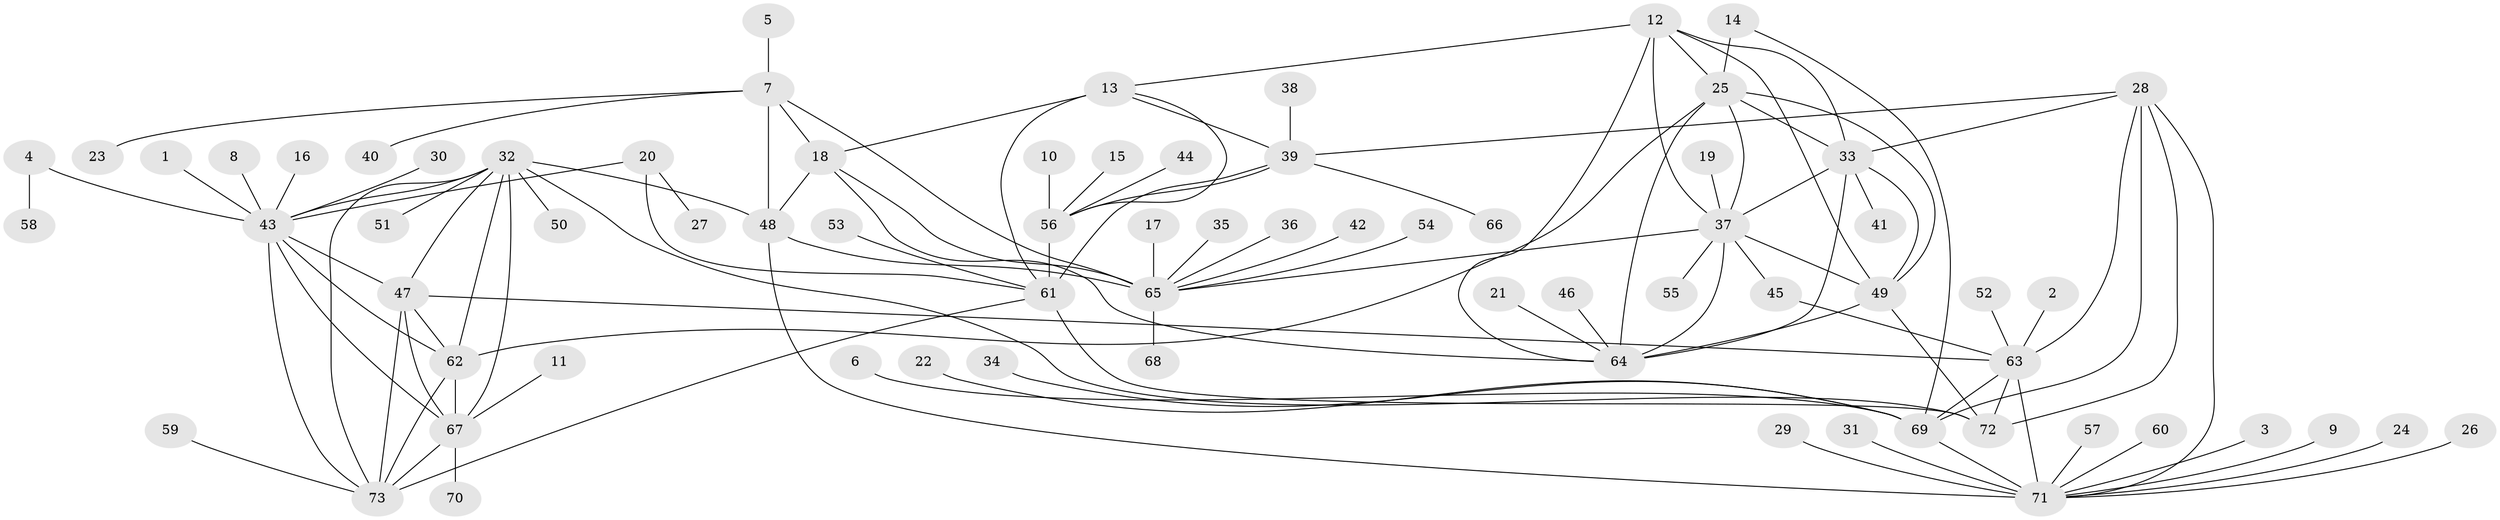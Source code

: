 // original degree distribution, {14: 0.0070921985815602835, 8: 0.06382978723404255, 9: 0.0425531914893617, 12: 0.014184397163120567, 10: 0.0425531914893617, 7: 0.0425531914893617, 13: 0.014184397163120567, 15: 0.0070921985815602835, 6: 0.0070921985815602835, 11: 0.0070921985815602835, 5: 0.0070921985815602835, 1: 0.6099290780141844, 2: 0.10638297872340426, 3: 0.02127659574468085, 4: 0.0070921985815602835}
// Generated by graph-tools (version 1.1) at 2025/02/03/09/25 03:02:36]
// undirected, 73 vertices, 115 edges
graph export_dot {
graph [start="1"]
  node [color=gray90,style=filled];
  1;
  2;
  3;
  4;
  5;
  6;
  7;
  8;
  9;
  10;
  11;
  12;
  13;
  14;
  15;
  16;
  17;
  18;
  19;
  20;
  21;
  22;
  23;
  24;
  25;
  26;
  27;
  28;
  29;
  30;
  31;
  32;
  33;
  34;
  35;
  36;
  37;
  38;
  39;
  40;
  41;
  42;
  43;
  44;
  45;
  46;
  47;
  48;
  49;
  50;
  51;
  52;
  53;
  54;
  55;
  56;
  57;
  58;
  59;
  60;
  61;
  62;
  63;
  64;
  65;
  66;
  67;
  68;
  69;
  70;
  71;
  72;
  73;
  1 -- 43 [weight=1.0];
  2 -- 63 [weight=1.0];
  3 -- 71 [weight=1.0];
  4 -- 43 [weight=1.0];
  4 -- 58 [weight=1.0];
  5 -- 7 [weight=1.0];
  6 -- 69 [weight=1.0];
  7 -- 18 [weight=3.0];
  7 -- 23 [weight=1.0];
  7 -- 40 [weight=1.0];
  7 -- 48 [weight=6.0];
  7 -- 65 [weight=3.0];
  8 -- 43 [weight=1.0];
  9 -- 71 [weight=1.0];
  10 -- 56 [weight=1.0];
  11 -- 67 [weight=1.0];
  12 -- 13 [weight=1.0];
  12 -- 25 [weight=1.0];
  12 -- 33 [weight=1.0];
  12 -- 37 [weight=1.0];
  12 -- 49 [weight=1.0];
  12 -- 64 [weight=2.0];
  13 -- 18 [weight=1.0];
  13 -- 39 [weight=1.0];
  13 -- 56 [weight=2.0];
  13 -- 61 [weight=3.0];
  14 -- 25 [weight=1.0];
  14 -- 69 [weight=1.0];
  15 -- 56 [weight=1.0];
  16 -- 43 [weight=1.0];
  17 -- 65 [weight=1.0];
  18 -- 48 [weight=2.0];
  18 -- 64 [weight=1.0];
  18 -- 65 [weight=1.0];
  19 -- 37 [weight=1.0];
  20 -- 27 [weight=1.0];
  20 -- 43 [weight=1.0];
  20 -- 61 [weight=1.0];
  21 -- 64 [weight=1.0];
  22 -- 69 [weight=1.0];
  24 -- 71 [weight=1.0];
  25 -- 33 [weight=1.0];
  25 -- 37 [weight=1.0];
  25 -- 49 [weight=1.0];
  25 -- 62 [weight=1.0];
  25 -- 64 [weight=2.0];
  26 -- 71 [weight=1.0];
  28 -- 33 [weight=1.0];
  28 -- 39 [weight=1.0];
  28 -- 63 [weight=1.0];
  28 -- 69 [weight=3.0];
  28 -- 71 [weight=2.0];
  28 -- 72 [weight=1.0];
  29 -- 71 [weight=1.0];
  30 -- 43 [weight=1.0];
  31 -- 71 [weight=1.0];
  32 -- 43 [weight=1.0];
  32 -- 47 [weight=1.0];
  32 -- 48 [weight=1.0];
  32 -- 50 [weight=1.0];
  32 -- 51 [weight=1.0];
  32 -- 62 [weight=1.0];
  32 -- 67 [weight=2.0];
  32 -- 72 [weight=1.0];
  32 -- 73 [weight=1.0];
  33 -- 37 [weight=1.0];
  33 -- 41 [weight=1.0];
  33 -- 49 [weight=1.0];
  33 -- 64 [weight=2.0];
  34 -- 69 [weight=1.0];
  35 -- 65 [weight=1.0];
  36 -- 65 [weight=1.0];
  37 -- 45 [weight=1.0];
  37 -- 49 [weight=1.0];
  37 -- 55 [weight=1.0];
  37 -- 64 [weight=2.0];
  37 -- 65 [weight=1.0];
  38 -- 39 [weight=1.0];
  39 -- 56 [weight=2.0];
  39 -- 61 [weight=3.0];
  39 -- 66 [weight=1.0];
  42 -- 65 [weight=1.0];
  43 -- 47 [weight=1.0];
  43 -- 62 [weight=1.0];
  43 -- 67 [weight=2.0];
  43 -- 73 [weight=1.0];
  44 -- 56 [weight=1.0];
  45 -- 63 [weight=1.0];
  46 -- 64 [weight=1.0];
  47 -- 62 [weight=1.0];
  47 -- 63 [weight=1.0];
  47 -- 67 [weight=2.0];
  47 -- 73 [weight=1.0];
  48 -- 65 [weight=2.0];
  48 -- 71 [weight=1.0];
  49 -- 64 [weight=2.0];
  49 -- 72 [weight=1.0];
  52 -- 63 [weight=1.0];
  53 -- 61 [weight=1.0];
  54 -- 65 [weight=1.0];
  56 -- 61 [weight=6.0];
  57 -- 71 [weight=1.0];
  59 -- 73 [weight=1.0];
  60 -- 71 [weight=1.0];
  61 -- 72 [weight=1.0];
  61 -- 73 [weight=1.0];
  62 -- 67 [weight=2.0];
  62 -- 73 [weight=1.0];
  63 -- 69 [weight=3.0];
  63 -- 71 [weight=2.0];
  63 -- 72 [weight=1.0];
  65 -- 68 [weight=1.0];
  67 -- 70 [weight=1.0];
  67 -- 73 [weight=2.0];
  69 -- 71 [weight=6.0];
}
